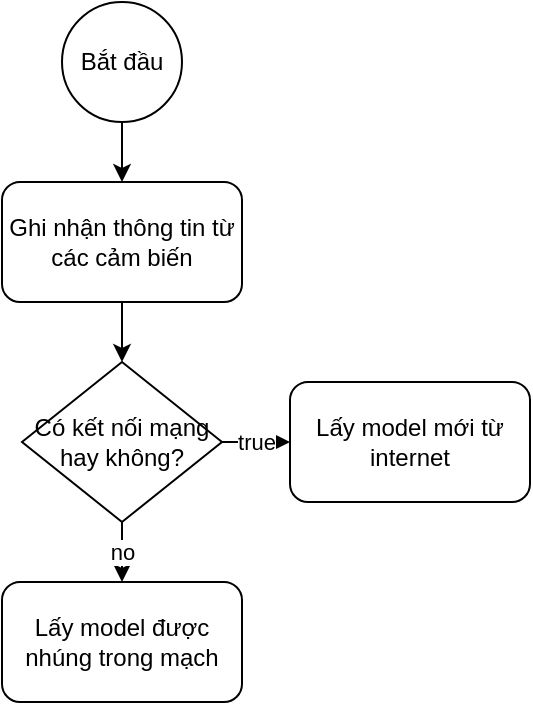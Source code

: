 <mxfile version="21.1.4" type="github">
  <diagram name="Trang-1" id="ZbRz-hckCCUjyN23ai8m">
    <mxGraphModel dx="1114" dy="584" grid="1" gridSize="10" guides="1" tooltips="1" connect="1" arrows="1" fold="1" page="1" pageScale="1" pageWidth="827" pageHeight="1169" math="0" shadow="0">
      <root>
        <mxCell id="0" />
        <mxCell id="1" parent="0" />
        <mxCell id="nA8IXqnX41yCRNvTGrDV-3" style="edgeStyle=orthogonalEdgeStyle;rounded=0;orthogonalLoop=1;jettySize=auto;html=1;entryX=0.5;entryY=0;entryDx=0;entryDy=0;" edge="1" parent="1" source="nA8IXqnX41yCRNvTGrDV-1" target="nA8IXqnX41yCRNvTGrDV-2">
          <mxGeometry relative="1" as="geometry" />
        </mxCell>
        <mxCell id="nA8IXqnX41yCRNvTGrDV-1" value="Bắt đầu" style="ellipse;whiteSpace=wrap;html=1;" vertex="1" parent="1">
          <mxGeometry x="300" y="50" width="60" height="60" as="geometry" />
        </mxCell>
        <mxCell id="nA8IXqnX41yCRNvTGrDV-5" style="edgeStyle=orthogonalEdgeStyle;rounded=0;orthogonalLoop=1;jettySize=auto;html=1;entryX=0.5;entryY=0;entryDx=0;entryDy=0;" edge="1" parent="1" source="nA8IXqnX41yCRNvTGrDV-2" target="nA8IXqnX41yCRNvTGrDV-4">
          <mxGeometry relative="1" as="geometry" />
        </mxCell>
        <mxCell id="nA8IXqnX41yCRNvTGrDV-2" value="Ghi nhận thông tin từ các cảm biến" style="rounded=1;whiteSpace=wrap;html=1;" vertex="1" parent="1">
          <mxGeometry x="270" y="140" width="120" height="60" as="geometry" />
        </mxCell>
        <mxCell id="nA8IXqnX41yCRNvTGrDV-8" value="true" style="edgeStyle=orthogonalEdgeStyle;rounded=0;orthogonalLoop=1;jettySize=auto;html=1;entryX=0;entryY=0.5;entryDx=0;entryDy=0;" edge="1" parent="1" source="nA8IXqnX41yCRNvTGrDV-4" target="nA8IXqnX41yCRNvTGrDV-6">
          <mxGeometry relative="1" as="geometry" />
        </mxCell>
        <mxCell id="nA8IXqnX41yCRNvTGrDV-9" value="no" style="edgeStyle=orthogonalEdgeStyle;rounded=0;orthogonalLoop=1;jettySize=auto;html=1;entryX=0.5;entryY=0;entryDx=0;entryDy=0;" edge="1" parent="1" source="nA8IXqnX41yCRNvTGrDV-4" target="nA8IXqnX41yCRNvTGrDV-7">
          <mxGeometry relative="1" as="geometry" />
        </mxCell>
        <mxCell id="nA8IXqnX41yCRNvTGrDV-4" value="Có kết nối mạng hay không?" style="rhombus;whiteSpace=wrap;html=1;" vertex="1" parent="1">
          <mxGeometry x="280" y="230" width="100" height="80" as="geometry" />
        </mxCell>
        <mxCell id="nA8IXqnX41yCRNvTGrDV-6" value="Lấy model mới từ internet" style="rounded=1;whiteSpace=wrap;html=1;" vertex="1" parent="1">
          <mxGeometry x="414" y="240" width="120" height="60" as="geometry" />
        </mxCell>
        <mxCell id="nA8IXqnX41yCRNvTGrDV-7" value="Lấy model được nhúng trong mạch" style="rounded=1;whiteSpace=wrap;html=1;" vertex="1" parent="1">
          <mxGeometry x="270" y="340" width="120" height="60" as="geometry" />
        </mxCell>
      </root>
    </mxGraphModel>
  </diagram>
</mxfile>

